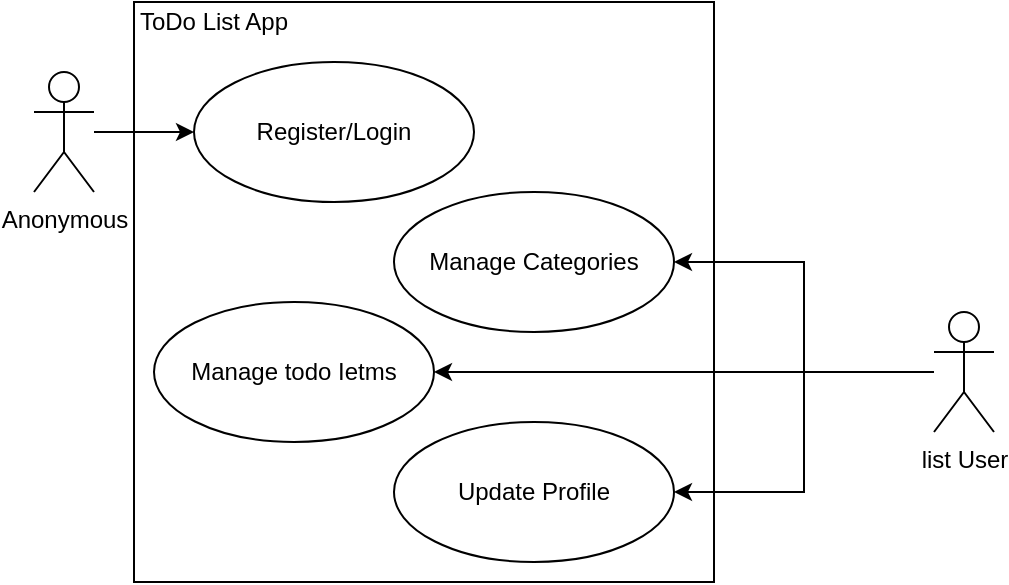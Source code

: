<mxfile version="14.9.6" type="github">
  <diagram id="C5RBs43oDa-KdzZeNtuy" name="Page-1">
    <mxGraphModel dx="795" dy="421" grid="1" gridSize="10" guides="1" tooltips="1" connect="1" arrows="1" fold="1" page="1" pageScale="1" pageWidth="827" pageHeight="1169" math="0" shadow="0">
      <root>
        <mxCell id="WIyWlLk6GJQsqaUBKTNV-0" />
        <mxCell id="WIyWlLk6GJQsqaUBKTNV-1" parent="WIyWlLk6GJQsqaUBKTNV-0" />
        <mxCell id="MQsE-abeUmZ2WkoHEOEZ-16" value="" style="whiteSpace=wrap;html=1;aspect=fixed;" vertex="1" parent="WIyWlLk6GJQsqaUBKTNV-1">
          <mxGeometry x="100" y="70" width="290" height="290" as="geometry" />
        </mxCell>
        <mxCell id="MQsE-abeUmZ2WkoHEOEZ-0" value="Register/Login" style="ellipse;whiteSpace=wrap;html=1;" vertex="1" parent="WIyWlLk6GJQsqaUBKTNV-1">
          <mxGeometry x="130" y="100" width="140" height="70" as="geometry" />
        </mxCell>
        <mxCell id="MQsE-abeUmZ2WkoHEOEZ-7" style="edgeStyle=orthogonalEdgeStyle;rounded=0;orthogonalLoop=1;jettySize=auto;html=1;entryX=0;entryY=0.5;entryDx=0;entryDy=0;" edge="1" parent="WIyWlLk6GJQsqaUBKTNV-1" source="MQsE-abeUmZ2WkoHEOEZ-1" target="MQsE-abeUmZ2WkoHEOEZ-0">
          <mxGeometry relative="1" as="geometry" />
        </mxCell>
        <mxCell id="MQsE-abeUmZ2WkoHEOEZ-1" value="Anonymous&lt;br&gt;" style="shape=umlActor;verticalLabelPosition=bottom;verticalAlign=top;html=1;" vertex="1" parent="WIyWlLk6GJQsqaUBKTNV-1">
          <mxGeometry x="50" y="105" width="30" height="60" as="geometry" />
        </mxCell>
        <mxCell id="MQsE-abeUmZ2WkoHEOEZ-12" style="edgeStyle=orthogonalEdgeStyle;rounded=0;orthogonalLoop=1;jettySize=auto;html=1;entryX=1;entryY=0.5;entryDx=0;entryDy=0;" edge="1" parent="WIyWlLk6GJQsqaUBKTNV-1" source="MQsE-abeUmZ2WkoHEOEZ-2" target="MQsE-abeUmZ2WkoHEOEZ-8">
          <mxGeometry relative="1" as="geometry" />
        </mxCell>
        <mxCell id="MQsE-abeUmZ2WkoHEOEZ-13" style="edgeStyle=orthogonalEdgeStyle;rounded=0;orthogonalLoop=1;jettySize=auto;html=1;entryX=1;entryY=0.5;entryDx=0;entryDy=0;" edge="1" parent="WIyWlLk6GJQsqaUBKTNV-1" source="MQsE-abeUmZ2WkoHEOEZ-2" target="MQsE-abeUmZ2WkoHEOEZ-9">
          <mxGeometry relative="1" as="geometry" />
        </mxCell>
        <mxCell id="MQsE-abeUmZ2WkoHEOEZ-14" style="edgeStyle=orthogonalEdgeStyle;rounded=0;orthogonalLoop=1;jettySize=auto;html=1;entryX=1;entryY=0.5;entryDx=0;entryDy=0;" edge="1" parent="WIyWlLk6GJQsqaUBKTNV-1" source="MQsE-abeUmZ2WkoHEOEZ-2" target="MQsE-abeUmZ2WkoHEOEZ-10">
          <mxGeometry relative="1" as="geometry" />
        </mxCell>
        <mxCell id="MQsE-abeUmZ2WkoHEOEZ-2" value="list User" style="shape=umlActor;verticalLabelPosition=bottom;verticalAlign=top;html=1;" vertex="1" parent="WIyWlLk6GJQsqaUBKTNV-1">
          <mxGeometry x="500" y="225" width="30" height="60" as="geometry" />
        </mxCell>
        <mxCell id="MQsE-abeUmZ2WkoHEOEZ-8" value="Manage Categories" style="ellipse;whiteSpace=wrap;html=1;" vertex="1" parent="WIyWlLk6GJQsqaUBKTNV-1">
          <mxGeometry x="230" y="165" width="140" height="70" as="geometry" />
        </mxCell>
        <mxCell id="MQsE-abeUmZ2WkoHEOEZ-9" value="Manage todo Ietms" style="ellipse;whiteSpace=wrap;html=1;" vertex="1" parent="WIyWlLk6GJQsqaUBKTNV-1">
          <mxGeometry x="110" y="220" width="140" height="70" as="geometry" />
        </mxCell>
        <mxCell id="MQsE-abeUmZ2WkoHEOEZ-10" value="Update Profile" style="ellipse;whiteSpace=wrap;html=1;" vertex="1" parent="WIyWlLk6GJQsqaUBKTNV-1">
          <mxGeometry x="230" y="280" width="140" height="70" as="geometry" />
        </mxCell>
        <mxCell id="MQsE-abeUmZ2WkoHEOEZ-17" value="ToDo List App" style="text;html=1;strokeColor=none;fillColor=none;align=center;verticalAlign=middle;whiteSpace=wrap;rounded=0;" vertex="1" parent="WIyWlLk6GJQsqaUBKTNV-1">
          <mxGeometry x="90" y="70" width="100" height="20" as="geometry" />
        </mxCell>
      </root>
    </mxGraphModel>
  </diagram>
</mxfile>
